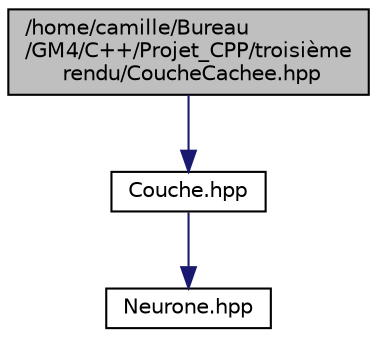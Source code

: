digraph "/home/camille/Bureau/GM4/C++/Projet_CPP/troisième rendu/CoucheCachee.hpp"
{
 // LATEX_PDF_SIZE
  edge [fontname="Helvetica",fontsize="10",labelfontname="Helvetica",labelfontsize="10"];
  node [fontname="Helvetica",fontsize="10",shape=record];
  Node1 [label="/home/camille/Bureau\l/GM4/C++/Projet_CPP/troisième\l rendu/CoucheCachee.hpp",height=0.2,width=0.4,color="black", fillcolor="grey75", style="filled", fontcolor="black",tooltip="C'est un classe qui permet de créer les couches cachées du réseau, ainsi que de définir leur biais."];
  Node1 -> Node2 [color="midnightblue",fontsize="10",style="solid",fontname="Helvetica"];
  Node2 [label="Couche.hpp",height=0.2,width=0.4,color="black", fillcolor="white", style="filled",URL="$_couche_8hpp.html",tooltip="Les propritées d'une couche : ses nombre de neurones ainsi que sa fonction d'activation."];
  Node2 -> Node3 [color="midnightblue",fontsize="10",style="solid",fontname="Helvetica"];
  Node3 [label="Neurone.hpp",height=0.2,width=0.4,color="black", fillcolor="white", style="filled",URL="$_neurone_8hpp.html",tooltip="Les propritées d'un neurone : son indice et so valeur."];
}

